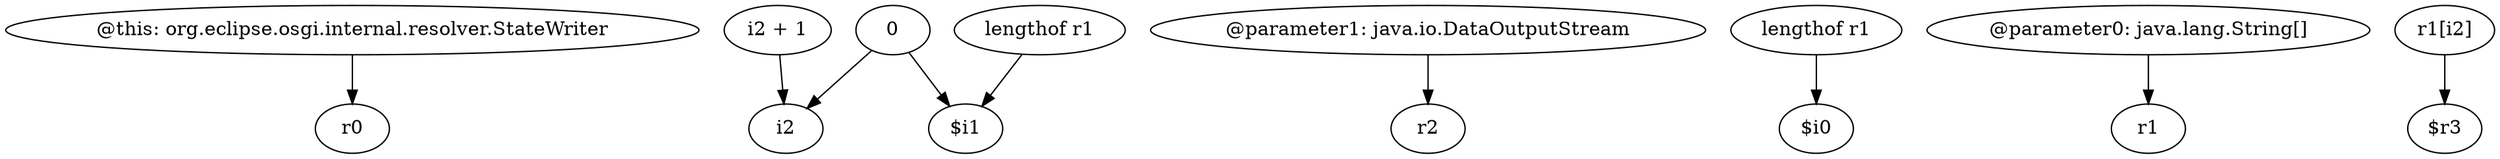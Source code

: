 digraph g {
0[label="@this: org.eclipse.osgi.internal.resolver.StateWriter"]
1[label="r0"]
0->1[label=""]
2[label="i2 + 1"]
3[label="i2"]
2->3[label=""]
4[label="0"]
5[label="$i1"]
4->5[label=""]
6[label="@parameter1: java.io.DataOutputStream"]
7[label="r2"]
6->7[label=""]
8[label="lengthof r1"]
8->5[label=""]
9[label="lengthof r1"]
10[label="$i0"]
9->10[label=""]
11[label="@parameter0: java.lang.String[]"]
12[label="r1"]
11->12[label=""]
4->3[label=""]
13[label="r1[i2]"]
14[label="$r3"]
13->14[label=""]
}